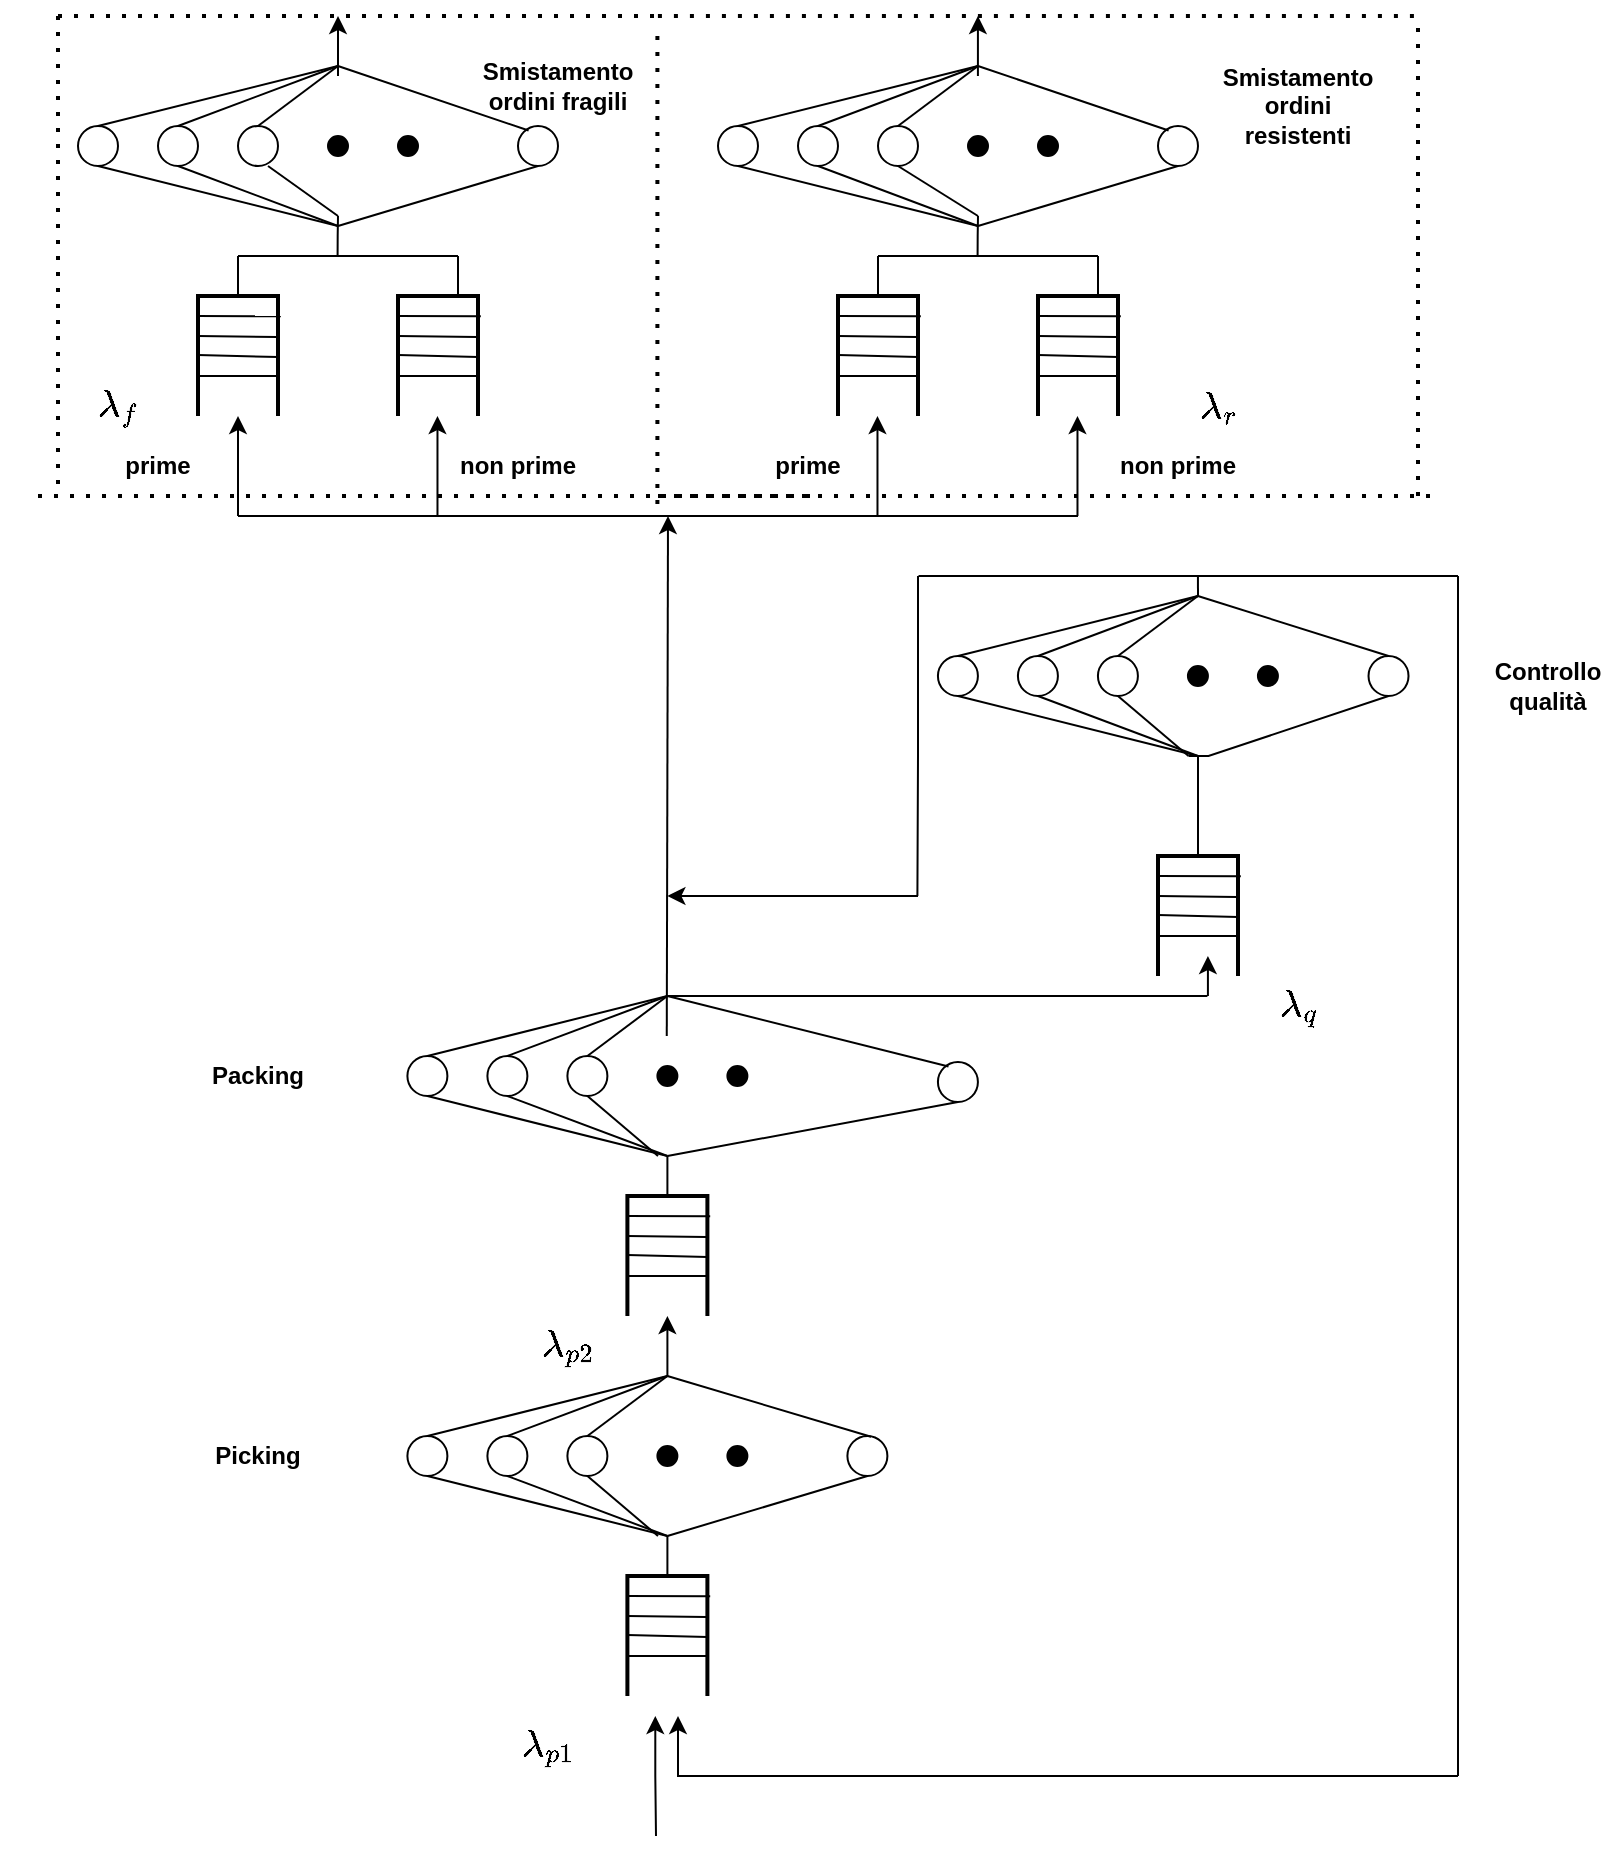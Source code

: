<mxfile version="22.1.7" type="device">
  <diagram name="Page-1" id="pixynpPR6200rgd4amtk">
    <mxGraphModel dx="1400" dy="755" grid="1" gridSize="10" guides="1" tooltips="1" connect="1" arrows="1" fold="1" page="1" pageScale="1" pageWidth="850" pageHeight="1100" math="1" shadow="0">
      <root>
        <mxCell id="0" />
        <mxCell id="1" parent="0" />
        <mxCell id="YC6k3Qt9G7ucdBLYfMGG-113" value="" style="endArrow=classic;html=1;rounded=0;" parent="1" edge="1">
          <mxGeometry width="50" height="50" relative="1" as="geometry">
            <mxPoint x="319" y="930" as="sourcePoint" />
            <mxPoint x="318.65" y="870" as="targetPoint" />
            <Array as="points">
              <mxPoint x="318.65" y="900" />
            </Array>
          </mxGeometry>
        </mxCell>
        <mxCell id="YC6k3Qt9G7ucdBLYfMGG-193" value="" style="strokeWidth=2;html=1;shape=mxgraph.flowchart.annotation_1;align=left;pointerEvents=1;rotation=90;movable=1;resizable=1;rotatable=1;deletable=1;editable=1;locked=0;connectable=1;" parent="1" vertex="1">
          <mxGeometry x="294.7" y="810" width="60" height="40" as="geometry" />
        </mxCell>
        <mxCell id="YC6k3Qt9G7ucdBLYfMGG-194" value="" style="endArrow=none;html=1;rounded=0;movable=1;resizable=1;rotatable=1;deletable=1;editable=1;locked=0;connectable=1;entryX=0.169;entryY=-0.035;entryDx=0;entryDy=0;entryPerimeter=0;" parent="1" target="YC6k3Qt9G7ucdBLYfMGG-193" edge="1">
          <mxGeometry width="50" height="50" relative="1" as="geometry">
            <mxPoint x="304.7" y="810" as="sourcePoint" />
            <mxPoint x="334.7" y="810.18" as="targetPoint" />
          </mxGeometry>
        </mxCell>
        <mxCell id="YC6k3Qt9G7ucdBLYfMGG-195" value="" style="endArrow=none;html=1;rounded=0;entryX=0.342;entryY=0.012;entryDx=0;entryDy=0;entryPerimeter=0;movable=1;resizable=1;rotatable=1;deletable=1;editable=1;locked=0;connectable=1;" parent="1" target="YC6k3Qt9G7ucdBLYfMGG-193" edge="1">
          <mxGeometry width="50" height="50" relative="1" as="geometry">
            <mxPoint x="304.7" y="820" as="sourcePoint" />
            <mxPoint x="354.7" y="770" as="targetPoint" />
          </mxGeometry>
        </mxCell>
        <mxCell id="YC6k3Qt9G7ucdBLYfMGG-196" value="" style="endArrow=none;html=1;rounded=0;entryX=0.342;entryY=0.012;entryDx=0;entryDy=0;entryPerimeter=0;movable=1;resizable=1;rotatable=1;deletable=1;editable=1;locked=0;connectable=1;" parent="1" edge="1">
          <mxGeometry width="50" height="50" relative="1" as="geometry">
            <mxPoint x="304.7" y="829.5" as="sourcePoint" />
            <mxPoint x="344.7" y="830.5" as="targetPoint" />
          </mxGeometry>
        </mxCell>
        <mxCell id="YC6k3Qt9G7ucdBLYfMGG-197" value="" style="endArrow=none;html=1;rounded=0;movable=1;resizable=1;rotatable=1;deletable=1;editable=1;locked=0;connectable=1;" parent="1" edge="1">
          <mxGeometry width="50" height="50" relative="1" as="geometry">
            <mxPoint x="304.7" y="840" as="sourcePoint" />
            <mxPoint x="344.7" y="840" as="targetPoint" />
          </mxGeometry>
        </mxCell>
        <mxCell id="YC6k3Qt9G7ucdBLYfMGG-198" value="" style="ellipse;whiteSpace=wrap;html=1;aspect=fixed;movable=1;resizable=1;rotatable=1;deletable=1;editable=1;locked=0;connectable=1;" parent="1" vertex="1">
          <mxGeometry x="194.7" y="730" width="20" height="20" as="geometry" />
        </mxCell>
        <mxCell id="YC6k3Qt9G7ucdBLYfMGG-199" value="" style="ellipse;whiteSpace=wrap;html=1;aspect=fixed;movable=1;resizable=1;rotatable=1;deletable=1;editable=1;locked=0;connectable=1;" parent="1" vertex="1">
          <mxGeometry x="234.7" y="730" width="20" height="20" as="geometry" />
        </mxCell>
        <mxCell id="YC6k3Qt9G7ucdBLYfMGG-200" value="" style="ellipse;whiteSpace=wrap;html=1;aspect=fixed;movable=1;resizable=1;rotatable=1;deletable=1;editable=1;locked=0;connectable=1;" parent="1" vertex="1">
          <mxGeometry x="274.7" y="730" width="20" height="20" as="geometry" />
        </mxCell>
        <mxCell id="YC6k3Qt9G7ucdBLYfMGG-201" value="" style="ellipse;whiteSpace=wrap;html=1;aspect=fixed;movable=1;resizable=1;rotatable=1;deletable=1;editable=1;locked=0;connectable=1;" parent="1" vertex="1">
          <mxGeometry x="414.7" y="730" width="20" height="20" as="geometry" />
        </mxCell>
        <mxCell id="YC6k3Qt9G7ucdBLYfMGG-202" value="" style="endArrow=none;html=1;rounded=0;movable=1;resizable=1;rotatable=1;deletable=1;editable=1;locked=0;connectable=1;" parent="1" edge="1">
          <mxGeometry width="50" height="50" relative="1" as="geometry">
            <mxPoint x="324.7" y="800" as="sourcePoint" />
            <mxPoint x="324.7" y="780" as="targetPoint" />
          </mxGeometry>
        </mxCell>
        <mxCell id="YC6k3Qt9G7ucdBLYfMGG-203" value="" style="endArrow=none;html=1;rounded=0;entryX=0.5;entryY=1;entryDx=0;entryDy=0;movable=1;resizable=1;rotatable=1;deletable=1;editable=1;locked=0;connectable=1;" parent="1" target="YC6k3Qt9G7ucdBLYfMGG-198" edge="1">
          <mxGeometry width="50" height="50" relative="1" as="geometry">
            <mxPoint x="324.7" y="780" as="sourcePoint" />
            <mxPoint x="374.7" y="730" as="targetPoint" />
          </mxGeometry>
        </mxCell>
        <mxCell id="YC6k3Qt9G7ucdBLYfMGG-204" value="" style="endArrow=none;html=1;rounded=0;entryX=0.5;entryY=1;entryDx=0;entryDy=0;movable=1;resizable=1;rotatable=1;deletable=1;editable=1;locked=0;connectable=1;" parent="1" target="YC6k3Qt9G7ucdBLYfMGG-199" edge="1">
          <mxGeometry width="50" height="50" relative="1" as="geometry">
            <mxPoint x="324.7" y="780" as="sourcePoint" />
            <mxPoint x="374.7" y="730" as="targetPoint" />
          </mxGeometry>
        </mxCell>
        <mxCell id="YC6k3Qt9G7ucdBLYfMGG-205" value="" style="endArrow=none;html=1;rounded=0;entryX=0.5;entryY=1;entryDx=0;entryDy=0;movable=1;resizable=1;rotatable=1;deletable=1;editable=1;locked=0;connectable=1;" parent="1" target="YC6k3Qt9G7ucdBLYfMGG-201" edge="1">
          <mxGeometry width="50" height="50" relative="1" as="geometry">
            <mxPoint x="324.7" y="780" as="sourcePoint" />
            <mxPoint x="374.7" y="730" as="targetPoint" />
          </mxGeometry>
        </mxCell>
        <mxCell id="YC6k3Qt9G7ucdBLYfMGG-206" value="" style="ellipse;whiteSpace=wrap;html=1;aspect=fixed;strokeColor=#000000;fillColor=#000000;movable=1;resizable=1;rotatable=1;deletable=1;editable=1;locked=0;connectable=1;" parent="1" vertex="1">
          <mxGeometry x="319.7" y="735" width="10" height="10" as="geometry" />
        </mxCell>
        <mxCell id="YC6k3Qt9G7ucdBLYfMGG-207" value="" style="ellipse;whiteSpace=wrap;html=1;aspect=fixed;strokeColor=#000000;fillColor=#000000;movable=1;resizable=1;rotatable=1;deletable=1;editable=1;locked=0;connectable=1;" parent="1" vertex="1">
          <mxGeometry x="354.7" y="735" width="10" height="10" as="geometry" />
        </mxCell>
        <mxCell id="YC6k3Qt9G7ucdBLYfMGG-208" value="" style="endArrow=none;html=1;rounded=0;exitX=0.5;exitY=0;exitDx=0;exitDy=0;exitPerimeter=0;movable=1;resizable=1;rotatable=1;deletable=1;editable=1;locked=0;connectable=1;" parent="1" edge="1">
          <mxGeometry width="50" height="50" relative="1" as="geometry">
            <mxPoint x="204.7" y="730" as="sourcePoint" />
            <mxPoint x="324.7" y="700" as="targetPoint" />
            <Array as="points" />
          </mxGeometry>
        </mxCell>
        <mxCell id="YC6k3Qt9G7ucdBLYfMGG-209" value="" style="endArrow=none;html=1;rounded=0;" parent="1" edge="1">
          <mxGeometry width="50" height="50" relative="1" as="geometry">
            <mxPoint x="244.7" y="730" as="sourcePoint" />
            <mxPoint x="324.7" y="700" as="targetPoint" />
          </mxGeometry>
        </mxCell>
        <mxCell id="YC6k3Qt9G7ucdBLYfMGG-210" value="" style="endArrow=none;html=1;rounded=0;" parent="1" edge="1">
          <mxGeometry width="50" height="50" relative="1" as="geometry">
            <mxPoint x="284.7" y="730" as="sourcePoint" />
            <mxPoint x="324.7" y="700" as="targetPoint" />
          </mxGeometry>
        </mxCell>
        <mxCell id="YC6k3Qt9G7ucdBLYfMGG-211" value="" style="endArrow=none;html=1;rounded=0;exitX=0.593;exitY=0.019;exitDx=0;exitDy=0;exitPerimeter=0;" parent="1" source="YC6k3Qt9G7ucdBLYfMGG-201" edge="1">
          <mxGeometry width="50" height="50" relative="1" as="geometry">
            <mxPoint x="414.7" y="730" as="sourcePoint" />
            <mxPoint x="324.7" y="700" as="targetPoint" />
          </mxGeometry>
        </mxCell>
        <mxCell id="YC6k3Qt9G7ucdBLYfMGG-212" value="" style="strokeWidth=2;html=1;shape=mxgraph.flowchart.annotation_1;align=left;pointerEvents=1;rotation=90;movable=1;resizable=1;rotatable=1;deletable=1;editable=1;locked=0;connectable=1;" parent="1" vertex="1">
          <mxGeometry x="294.7" y="620" width="60" height="40" as="geometry" />
        </mxCell>
        <mxCell id="YC6k3Qt9G7ucdBLYfMGG-213" value="" style="endArrow=none;html=1;rounded=0;movable=1;resizable=1;rotatable=1;deletable=1;editable=1;locked=0;connectable=1;entryX=0.169;entryY=-0.035;entryDx=0;entryDy=0;entryPerimeter=0;" parent="1" target="YC6k3Qt9G7ucdBLYfMGG-212" edge="1">
          <mxGeometry width="50" height="50" relative="1" as="geometry">
            <mxPoint x="304.7" y="620" as="sourcePoint" />
            <mxPoint x="334.7" y="620.18" as="targetPoint" />
          </mxGeometry>
        </mxCell>
        <mxCell id="YC6k3Qt9G7ucdBLYfMGG-214" value="" style="endArrow=none;html=1;rounded=0;entryX=0.342;entryY=0.012;entryDx=0;entryDy=0;entryPerimeter=0;movable=1;resizable=1;rotatable=1;deletable=1;editable=1;locked=0;connectable=1;" parent="1" target="YC6k3Qt9G7ucdBLYfMGG-212" edge="1">
          <mxGeometry width="50" height="50" relative="1" as="geometry">
            <mxPoint x="304.7" y="630" as="sourcePoint" />
            <mxPoint x="354.7" y="580" as="targetPoint" />
          </mxGeometry>
        </mxCell>
        <mxCell id="YC6k3Qt9G7ucdBLYfMGG-215" value="" style="endArrow=none;html=1;rounded=0;entryX=0.342;entryY=0.012;entryDx=0;entryDy=0;entryPerimeter=0;movable=1;resizable=1;rotatable=1;deletable=1;editable=1;locked=0;connectable=1;" parent="1" edge="1">
          <mxGeometry width="50" height="50" relative="1" as="geometry">
            <mxPoint x="304.7" y="639.5" as="sourcePoint" />
            <mxPoint x="344.7" y="640.5" as="targetPoint" />
          </mxGeometry>
        </mxCell>
        <mxCell id="YC6k3Qt9G7ucdBLYfMGG-216" value="" style="endArrow=none;html=1;rounded=0;movable=1;resizable=1;rotatable=1;deletable=1;editable=1;locked=0;connectable=1;" parent="1" edge="1">
          <mxGeometry width="50" height="50" relative="1" as="geometry">
            <mxPoint x="304.7" y="650" as="sourcePoint" />
            <mxPoint x="344.7" y="650" as="targetPoint" />
          </mxGeometry>
        </mxCell>
        <mxCell id="YC6k3Qt9G7ucdBLYfMGG-217" value="" style="ellipse;whiteSpace=wrap;html=1;aspect=fixed;movable=1;resizable=1;rotatable=1;deletable=1;editable=1;locked=0;connectable=1;" parent="1" vertex="1">
          <mxGeometry x="194.7" y="540" width="20" height="20" as="geometry" />
        </mxCell>
        <mxCell id="YC6k3Qt9G7ucdBLYfMGG-218" value="" style="ellipse;whiteSpace=wrap;html=1;aspect=fixed;movable=1;resizable=1;rotatable=1;deletable=1;editable=1;locked=0;connectable=1;" parent="1" vertex="1">
          <mxGeometry x="234.7" y="540" width="20" height="20" as="geometry" />
        </mxCell>
        <mxCell id="YC6k3Qt9G7ucdBLYfMGG-219" value="" style="ellipse;whiteSpace=wrap;html=1;aspect=fixed;movable=1;resizable=1;rotatable=1;deletable=1;editable=1;locked=0;connectable=1;" parent="1" vertex="1">
          <mxGeometry x="274.7" y="540" width="20" height="20" as="geometry" />
        </mxCell>
        <mxCell id="YC6k3Qt9G7ucdBLYfMGG-220" value="" style="ellipse;whiteSpace=wrap;html=1;aspect=fixed;movable=1;resizable=1;rotatable=1;deletable=1;editable=1;locked=0;connectable=1;" parent="1" vertex="1">
          <mxGeometry x="459.96" y="543" width="20" height="20" as="geometry" />
        </mxCell>
        <mxCell id="YC6k3Qt9G7ucdBLYfMGG-221" value="" style="endArrow=none;html=1;rounded=0;movable=1;resizable=1;rotatable=1;deletable=1;editable=1;locked=0;connectable=1;" parent="1" edge="1">
          <mxGeometry width="50" height="50" relative="1" as="geometry">
            <mxPoint x="324.7" y="610" as="sourcePoint" />
            <mxPoint x="324.7" y="590" as="targetPoint" />
          </mxGeometry>
        </mxCell>
        <mxCell id="YC6k3Qt9G7ucdBLYfMGG-222" value="" style="endArrow=none;html=1;rounded=0;entryX=0.5;entryY=1;entryDx=0;entryDy=0;movable=1;resizable=1;rotatable=1;deletable=1;editable=1;locked=0;connectable=1;" parent="1" target="YC6k3Qt9G7ucdBLYfMGG-217" edge="1">
          <mxGeometry width="50" height="50" relative="1" as="geometry">
            <mxPoint x="324.7" y="590" as="sourcePoint" />
            <mxPoint x="374.7" y="540" as="targetPoint" />
          </mxGeometry>
        </mxCell>
        <mxCell id="YC6k3Qt9G7ucdBLYfMGG-223" value="" style="endArrow=none;html=1;rounded=0;entryX=0.5;entryY=1;entryDx=0;entryDy=0;movable=1;resizable=1;rotatable=1;deletable=1;editable=1;locked=0;connectable=1;" parent="1" target="YC6k3Qt9G7ucdBLYfMGG-218" edge="1">
          <mxGeometry width="50" height="50" relative="1" as="geometry">
            <mxPoint x="324.7" y="590" as="sourcePoint" />
            <mxPoint x="374.7" y="540" as="targetPoint" />
          </mxGeometry>
        </mxCell>
        <mxCell id="YC6k3Qt9G7ucdBLYfMGG-224" value="" style="endArrow=none;html=1;rounded=0;entryX=0.5;entryY=1;entryDx=0;entryDy=0;movable=1;resizable=1;rotatable=1;deletable=1;editable=1;locked=0;connectable=1;" parent="1" target="YC6k3Qt9G7ucdBLYfMGG-220" edge="1">
          <mxGeometry width="50" height="50" relative="1" as="geometry">
            <mxPoint x="324.7" y="590" as="sourcePoint" />
            <mxPoint x="374.7" y="540" as="targetPoint" />
          </mxGeometry>
        </mxCell>
        <mxCell id="YC6k3Qt9G7ucdBLYfMGG-225" value="" style="ellipse;whiteSpace=wrap;html=1;aspect=fixed;strokeColor=#000000;fillColor=#000000;movable=1;resizable=1;rotatable=1;deletable=1;editable=1;locked=0;connectable=1;" parent="1" vertex="1">
          <mxGeometry x="319.7" y="545" width="10" height="10" as="geometry" />
        </mxCell>
        <mxCell id="YC6k3Qt9G7ucdBLYfMGG-226" value="" style="ellipse;whiteSpace=wrap;html=1;aspect=fixed;strokeColor=#000000;fillColor=#000000;movable=1;resizable=1;rotatable=1;deletable=1;editable=1;locked=0;connectable=1;" parent="1" vertex="1">
          <mxGeometry x="354.7" y="545" width="10" height="10" as="geometry" />
        </mxCell>
        <mxCell id="YC6k3Qt9G7ucdBLYfMGG-227" value="" style="endArrow=none;html=1;rounded=0;exitX=0.5;exitY=0;exitDx=0;exitDy=0;exitPerimeter=0;movable=1;resizable=1;rotatable=1;deletable=1;editable=1;locked=0;connectable=1;" parent="1" edge="1">
          <mxGeometry width="50" height="50" relative="1" as="geometry">
            <mxPoint x="204.7" y="540" as="sourcePoint" />
            <mxPoint x="324.7" y="510" as="targetPoint" />
            <Array as="points" />
          </mxGeometry>
        </mxCell>
        <mxCell id="YC6k3Qt9G7ucdBLYfMGG-228" value="" style="endArrow=none;html=1;rounded=0;" parent="1" edge="1">
          <mxGeometry width="50" height="50" relative="1" as="geometry">
            <mxPoint x="244.7" y="540" as="sourcePoint" />
            <mxPoint x="324.7" y="510" as="targetPoint" />
          </mxGeometry>
        </mxCell>
        <mxCell id="YC6k3Qt9G7ucdBLYfMGG-229" value="" style="endArrow=none;html=1;rounded=0;" parent="1" edge="1">
          <mxGeometry width="50" height="50" relative="1" as="geometry">
            <mxPoint x="284.7" y="540" as="sourcePoint" />
            <mxPoint x="324.7" y="510" as="targetPoint" />
          </mxGeometry>
        </mxCell>
        <mxCell id="YC6k3Qt9G7ucdBLYfMGG-230" value="" style="endArrow=none;html=1;rounded=0;exitX=0.265;exitY=0.113;exitDx=0;exitDy=0;exitPerimeter=0;" parent="1" source="YC6k3Qt9G7ucdBLYfMGG-220" edge="1">
          <mxGeometry width="50" height="50" relative="1" as="geometry">
            <mxPoint x="414.7" y="540" as="sourcePoint" />
            <mxPoint x="324.7" y="510" as="targetPoint" />
          </mxGeometry>
        </mxCell>
        <mxCell id="YC6k3Qt9G7ucdBLYfMGG-231" value="" style="endArrow=classic;html=1;rounded=0;entryX=1;entryY=0.5;entryDx=0;entryDy=0;entryPerimeter=0;" parent="1" target="YC6k3Qt9G7ucdBLYfMGG-212" edge="1">
          <mxGeometry width="50" height="50" relative="1" as="geometry">
            <mxPoint x="324.7" y="700" as="sourcePoint" />
            <mxPoint x="374.7" y="650" as="targetPoint" />
          </mxGeometry>
        </mxCell>
        <mxCell id="YC6k3Qt9G7ucdBLYfMGG-232" value="" style="endArrow=classic;html=1;rounded=0;" parent="1" edge="1">
          <mxGeometry width="50" height="50" relative="1" as="geometry">
            <mxPoint x="324.38" y="530" as="sourcePoint" />
            <mxPoint x="325" y="270" as="targetPoint" />
          </mxGeometry>
        </mxCell>
        <mxCell id="YC6k3Qt9G7ucdBLYfMGG-257" value="" style="ellipse;whiteSpace=wrap;html=1;aspect=fixed;movable=1;resizable=1;rotatable=1;deletable=1;editable=1;locked=0;connectable=1;" parent="1" vertex="1">
          <mxGeometry x="459.96" y="340" width="20" height="20" as="geometry" />
        </mxCell>
        <mxCell id="YC6k3Qt9G7ucdBLYfMGG-258" value="" style="ellipse;whiteSpace=wrap;html=1;aspect=fixed;movable=1;resizable=1;rotatable=1;deletable=1;editable=1;locked=0;connectable=1;" parent="1" vertex="1">
          <mxGeometry x="499.96" y="340" width="20" height="20" as="geometry" />
        </mxCell>
        <mxCell id="YC6k3Qt9G7ucdBLYfMGG-259" value="" style="ellipse;whiteSpace=wrap;html=1;aspect=fixed;movable=1;resizable=1;rotatable=1;deletable=1;editable=1;locked=0;connectable=1;" parent="1" vertex="1">
          <mxGeometry x="539.96" y="340" width="20" height="20" as="geometry" />
        </mxCell>
        <mxCell id="YC6k3Qt9G7ucdBLYfMGG-260" value="" style="ellipse;whiteSpace=wrap;html=1;aspect=fixed;movable=1;resizable=1;rotatable=1;deletable=1;editable=1;locked=0;connectable=1;" parent="1" vertex="1">
          <mxGeometry x="675.26" y="340" width="20" height="20" as="geometry" />
        </mxCell>
        <mxCell id="YC6k3Qt9G7ucdBLYfMGG-262" value="" style="endArrow=none;html=1;rounded=0;entryX=0.5;entryY=1;entryDx=0;entryDy=0;movable=1;resizable=1;rotatable=1;deletable=1;editable=1;locked=0;connectable=1;" parent="1" target="YC6k3Qt9G7ucdBLYfMGG-257" edge="1">
          <mxGeometry width="50" height="50" relative="1" as="geometry">
            <mxPoint x="589.96" y="390" as="sourcePoint" />
            <mxPoint x="639.96" y="340" as="targetPoint" />
          </mxGeometry>
        </mxCell>
        <mxCell id="YC6k3Qt9G7ucdBLYfMGG-263" value="" style="endArrow=none;html=1;rounded=0;entryX=0.5;entryY=1;entryDx=0;entryDy=0;movable=1;resizable=1;rotatable=1;deletable=1;editable=1;locked=0;connectable=1;" parent="1" target="YC6k3Qt9G7ucdBLYfMGG-258" edge="1">
          <mxGeometry width="50" height="50" relative="1" as="geometry">
            <mxPoint x="589.96" y="390" as="sourcePoint" />
            <mxPoint x="639.96" y="340" as="targetPoint" />
          </mxGeometry>
        </mxCell>
        <mxCell id="YC6k3Qt9G7ucdBLYfMGG-264" value="" style="endArrow=none;html=1;rounded=0;entryX=0.5;entryY=1;entryDx=0;entryDy=0;movable=1;resizable=1;rotatable=1;deletable=1;editable=1;locked=0;connectable=1;" parent="1" target="YC6k3Qt9G7ucdBLYfMGG-260" edge="1">
          <mxGeometry width="50" height="50" relative="1" as="geometry">
            <mxPoint x="585.26" y="390" as="sourcePoint" />
            <mxPoint x="645.26" y="320" as="targetPoint" />
            <Array as="points">
              <mxPoint x="595.26" y="390" />
            </Array>
          </mxGeometry>
        </mxCell>
        <mxCell id="YC6k3Qt9G7ucdBLYfMGG-265" value="" style="ellipse;whiteSpace=wrap;html=1;aspect=fixed;strokeColor=#000000;fillColor=#000000;movable=1;resizable=1;rotatable=1;deletable=1;editable=1;locked=0;connectable=1;" parent="1" vertex="1">
          <mxGeometry x="584.96" y="345" width="10" height="10" as="geometry" />
        </mxCell>
        <mxCell id="YC6k3Qt9G7ucdBLYfMGG-266" value="" style="ellipse;whiteSpace=wrap;html=1;aspect=fixed;strokeColor=#000000;fillColor=#000000;movable=1;resizable=1;rotatable=1;deletable=1;editable=1;locked=0;connectable=1;" parent="1" vertex="1">
          <mxGeometry x="619.96" y="345" width="10" height="10" as="geometry" />
        </mxCell>
        <mxCell id="YC6k3Qt9G7ucdBLYfMGG-267" value="" style="endArrow=none;html=1;rounded=0;exitX=0.5;exitY=0;exitDx=0;exitDy=0;exitPerimeter=0;movable=1;resizable=1;rotatable=1;deletable=1;editable=1;locked=0;connectable=1;" parent="1" edge="1">
          <mxGeometry width="50" height="50" relative="1" as="geometry">
            <mxPoint x="469.96" y="340" as="sourcePoint" />
            <mxPoint x="589.96" y="310" as="targetPoint" />
            <Array as="points" />
          </mxGeometry>
        </mxCell>
        <mxCell id="YC6k3Qt9G7ucdBLYfMGG-268" value="" style="endArrow=none;html=1;rounded=0;" parent="1" edge="1">
          <mxGeometry width="50" height="50" relative="1" as="geometry">
            <mxPoint x="509.96" y="340" as="sourcePoint" />
            <mxPoint x="589.96" y="310" as="targetPoint" />
          </mxGeometry>
        </mxCell>
        <mxCell id="YC6k3Qt9G7ucdBLYfMGG-269" value="" style="endArrow=none;html=1;rounded=0;" parent="1" edge="1">
          <mxGeometry width="50" height="50" relative="1" as="geometry">
            <mxPoint x="549.96" y="340" as="sourcePoint" />
            <mxPoint x="589.96" y="310" as="targetPoint" />
          </mxGeometry>
        </mxCell>
        <mxCell id="YC6k3Qt9G7ucdBLYfMGG-270" value="" style="endArrow=none;html=1;rounded=0;exitX=0.5;exitY=0;exitDx=0;exitDy=0;" parent="1" source="YC6k3Qt9G7ucdBLYfMGG-260" edge="1">
          <mxGeometry width="50" height="50" relative="1" as="geometry">
            <mxPoint x="685.26" y="342.26" as="sourcePoint" />
            <mxPoint x="589.96" y="310" as="targetPoint" />
          </mxGeometry>
        </mxCell>
        <mxCell id="YC6k3Qt9G7ucdBLYfMGG-273" value="" style="endArrow=none;html=1;rounded=0;" parent="1" edge="1">
          <mxGeometry width="50" height="50" relative="1" as="geometry">
            <mxPoint x="324.7" y="510" as="sourcePoint" />
            <mxPoint x="594.7" y="510" as="targetPoint" />
          </mxGeometry>
        </mxCell>
        <mxCell id="YC6k3Qt9G7ucdBLYfMGG-307" value="" style="endArrow=none;html=1;rounded=0;" parent="1" edge="1">
          <mxGeometry width="50" height="50" relative="1" as="geometry">
            <mxPoint x="590" y="310" as="sourcePoint" />
            <mxPoint x="589.96" y="300" as="targetPoint" />
          </mxGeometry>
        </mxCell>
        <mxCell id="YC6k3Qt9G7ucdBLYfMGG-308" value="" style="endArrow=none;html=1;rounded=0;" parent="1" edge="1">
          <mxGeometry width="50" height="50" relative="1" as="geometry">
            <mxPoint x="450.26" y="300" as="sourcePoint" />
            <mxPoint x="594.96" y="300" as="targetPoint" />
          </mxGeometry>
        </mxCell>
        <mxCell id="YC6k3Qt9G7ucdBLYfMGG-309" value="" style="endArrow=none;html=1;rounded=0;" parent="1" edge="1">
          <mxGeometry width="50" height="50" relative="1" as="geometry">
            <mxPoint x="449.7" y="460" as="sourcePoint" />
            <mxPoint x="450" y="300" as="targetPoint" />
            <Array as="points">
              <mxPoint x="450" y="390" />
            </Array>
          </mxGeometry>
        </mxCell>
        <mxCell id="YC6k3Qt9G7ucdBLYfMGG-310" value="" style="endArrow=classic;html=1;rounded=0;" parent="1" edge="1">
          <mxGeometry width="50" height="50" relative="1" as="geometry">
            <mxPoint x="450" y="460" as="sourcePoint" />
            <mxPoint x="324.7" y="460" as="targetPoint" />
          </mxGeometry>
        </mxCell>
        <mxCell id="YC6k3Qt9G7ucdBLYfMGG-322" value="&lt;b&gt;Picking&lt;/b&gt;" style="text;html=1;strokeColor=none;fillColor=none;align=center;verticalAlign=middle;whiteSpace=wrap;rounded=0;" parent="1" vertex="1">
          <mxGeometry x="90" y="725" width="60" height="30" as="geometry" />
        </mxCell>
        <mxCell id="YC6k3Qt9G7ucdBLYfMGG-323" value="&lt;b&gt;Packing&lt;/b&gt;" style="text;html=1;strokeColor=none;fillColor=none;align=center;verticalAlign=middle;whiteSpace=wrap;rounded=0;" parent="1" vertex="1">
          <mxGeometry x="90" y="535" width="60" height="30" as="geometry" />
        </mxCell>
        <mxCell id="YC6k3Qt9G7ucdBLYfMGG-324" value="&lt;b&gt;Smistamento ordini fragili&lt;/b&gt;" style="text;html=1;strokeColor=none;fillColor=none;align=center;verticalAlign=middle;whiteSpace=wrap;rounded=0;" parent="1" vertex="1">
          <mxGeometry x="250" y="50" width="40" height="10" as="geometry" />
        </mxCell>
        <mxCell id="YC6k3Qt9G7ucdBLYfMGG-325" value="&lt;b&gt;Controllo&lt;br&gt;qualità&lt;br&gt;&lt;/b&gt;" style="text;html=1;strokeColor=none;fillColor=none;align=center;verticalAlign=middle;whiteSpace=wrap;rounded=0;" parent="1" vertex="1">
          <mxGeometry x="735.26" y="340" width="60" height="30" as="geometry" />
        </mxCell>
        <mxCell id="YC6k3Qt9G7ucdBLYfMGG-332" value="" style="endArrow=none;html=1;rounded=0;" parent="1" edge="1">
          <mxGeometry width="50" height="50" relative="1" as="geometry">
            <mxPoint x="585.26" y="300" as="sourcePoint" />
            <mxPoint x="720" y="300" as="targetPoint" />
          </mxGeometry>
        </mxCell>
        <mxCell id="YC6k3Qt9G7ucdBLYfMGG-333" value="" style="endArrow=none;html=1;rounded=0;" parent="1" edge="1">
          <mxGeometry width="50" height="50" relative="1" as="geometry">
            <mxPoint x="720" y="300" as="sourcePoint" />
            <mxPoint x="720" y="900" as="targetPoint" />
          </mxGeometry>
        </mxCell>
        <mxCell id="iZD178p3HNZMwNOGALXq-2" value="" style="endArrow=none;html=1;rounded=0;entryX=0.5;entryY=1;entryDx=0;entryDy=0;" parent="1" target="YC6k3Qt9G7ucdBLYfMGG-259" edge="1">
          <mxGeometry width="50" height="50" relative="1" as="geometry">
            <mxPoint x="585.26" y="390" as="sourcePoint" />
            <mxPoint x="635.26" y="340" as="targetPoint" />
          </mxGeometry>
        </mxCell>
        <mxCell id="iZD178p3HNZMwNOGALXq-3" value="" style="endArrow=none;html=1;rounded=0;entryX=0.5;entryY=1;entryDx=0;entryDy=0;" parent="1" target="YC6k3Qt9G7ucdBLYfMGG-219" edge="1">
          <mxGeometry width="50" height="50" relative="1" as="geometry">
            <mxPoint x="320" y="590" as="sourcePoint" />
            <mxPoint x="370" y="540" as="targetPoint" />
          </mxGeometry>
        </mxCell>
        <mxCell id="iZD178p3HNZMwNOGALXq-5" value="" style="endArrow=none;html=1;rounded=0;entryX=0.5;entryY=1;entryDx=0;entryDy=0;" parent="1" target="YC6k3Qt9G7ucdBLYfMGG-200" edge="1">
          <mxGeometry width="50" height="50" relative="1" as="geometry">
            <mxPoint x="320" y="780" as="sourcePoint" />
            <mxPoint x="370" y="730" as="targetPoint" />
          </mxGeometry>
        </mxCell>
        <mxCell id="iZD178p3HNZMwNOGALXq-7" value="$$\lambda_{p1}$$" style="text;html=1;strokeColor=none;fillColor=none;align=center;verticalAlign=middle;whiteSpace=wrap;rounded=0;fontSize=16;" parent="1" vertex="1">
          <mxGeometry x="234.7" y="870" width="60" height="30" as="geometry" />
        </mxCell>
        <mxCell id="iZD178p3HNZMwNOGALXq-8" value="$$\lambda_{p2}$$" style="text;html=1;strokeColor=none;fillColor=none;align=center;verticalAlign=middle;whiteSpace=wrap;rounded=0;fontSize=16;" parent="1" vertex="1">
          <mxGeometry x="244.7" y="670" width="60" height="30" as="geometry" />
        </mxCell>
        <mxCell id="iZD178p3HNZMwNOGALXq-9" value="$$\lambda_{q}$$" style="text;html=1;strokeColor=none;fillColor=none;align=center;verticalAlign=middle;whiteSpace=wrap;rounded=0;fontSize=16;" parent="1" vertex="1">
          <mxGeometry x="610" y="500" width="60" height="30" as="geometry" />
        </mxCell>
        <mxCell id="iZD178p3HNZMwNOGALXq-10" value="$$\lambda_{r}$$" style="text;html=1;strokeColor=none;fillColor=none;align=center;verticalAlign=middle;whiteSpace=wrap;rounded=0;fontSize=16;" parent="1" vertex="1">
          <mxGeometry x="569.96" y="200" width="60" height="30" as="geometry" />
        </mxCell>
        <mxCell id="iZD178p3HNZMwNOGALXq-11" value="" style="endArrow=classic;html=1;rounded=0;" parent="1" edge="1">
          <mxGeometry width="50" height="50" relative="1" as="geometry">
            <mxPoint x="720" y="900" as="sourcePoint" />
            <mxPoint x="330" y="870" as="targetPoint" />
            <Array as="points">
              <mxPoint x="430" y="900" />
              <mxPoint x="330" y="900" />
            </Array>
          </mxGeometry>
        </mxCell>
        <mxCell id="7nIOimcutLNERPnUYAZg-53" value="&lt;b style=&quot;font-size: 12px;&quot;&gt;prime&lt;/b&gt;" style="text;html=1;strokeColor=none;fillColor=none;align=center;verticalAlign=middle;whiteSpace=wrap;rounded=0;fontSize=12;strokeWidth=1;" parent="1" vertex="1">
          <mxGeometry x="40" y="230" width="60" height="30" as="geometry" />
        </mxCell>
        <mxCell id="ZbLIZV5aXGfysJ2UrEqH-44" value="" style="strokeWidth=2;html=1;shape=mxgraph.flowchart.annotation_1;align=left;pointerEvents=1;rotation=90;movable=1;resizable=1;rotatable=1;deletable=1;editable=1;locked=0;connectable=1;" parent="1" vertex="1">
          <mxGeometry x="80.0" y="170" width="60" height="40" as="geometry" />
        </mxCell>
        <mxCell id="ZbLIZV5aXGfysJ2UrEqH-45" value="" style="endArrow=none;html=1;rounded=0;movable=1;resizable=1;rotatable=1;deletable=1;editable=1;locked=0;connectable=1;entryX=0.169;entryY=-0.035;entryDx=0;entryDy=0;entryPerimeter=0;" parent="1" target="ZbLIZV5aXGfysJ2UrEqH-44" edge="1">
          <mxGeometry width="50" height="50" relative="1" as="geometry">
            <mxPoint x="90.0" y="170" as="sourcePoint" />
            <mxPoint x="120.0" y="170.18" as="targetPoint" />
          </mxGeometry>
        </mxCell>
        <mxCell id="ZbLIZV5aXGfysJ2UrEqH-46" value="" style="endArrow=none;html=1;rounded=0;entryX=0.342;entryY=0.012;entryDx=0;entryDy=0;entryPerimeter=0;" parent="1" target="ZbLIZV5aXGfysJ2UrEqH-44" edge="1">
          <mxGeometry width="50" height="50" relative="1" as="geometry">
            <mxPoint x="90" y="180" as="sourcePoint" />
            <mxPoint x="140" y="130" as="targetPoint" />
          </mxGeometry>
        </mxCell>
        <mxCell id="ZbLIZV5aXGfysJ2UrEqH-47" value="" style="endArrow=none;html=1;rounded=0;entryX=0.342;entryY=0.012;entryDx=0;entryDy=0;entryPerimeter=0;" parent="1" edge="1">
          <mxGeometry width="50" height="50" relative="1" as="geometry">
            <mxPoint x="90" y="189.5" as="sourcePoint" />
            <mxPoint x="130" y="190.5" as="targetPoint" />
          </mxGeometry>
        </mxCell>
        <mxCell id="ZbLIZV5aXGfysJ2UrEqH-48" value="" style="endArrow=none;html=1;rounded=0;" parent="1" edge="1">
          <mxGeometry width="50" height="50" relative="1" as="geometry">
            <mxPoint x="90" y="200" as="sourcePoint" />
            <mxPoint x="130" y="200" as="targetPoint" />
          </mxGeometry>
        </mxCell>
        <mxCell id="ZbLIZV5aXGfysJ2UrEqH-50" value="" style="strokeWidth=2;html=1;shape=mxgraph.flowchart.annotation_1;align=left;pointerEvents=1;rotation=90;movable=1;resizable=1;rotatable=1;deletable=1;editable=1;locked=0;connectable=1;" parent="1" vertex="1">
          <mxGeometry x="180.0" y="170" width="60" height="40" as="geometry" />
        </mxCell>
        <mxCell id="ZbLIZV5aXGfysJ2UrEqH-51" value="" style="endArrow=none;html=1;rounded=0;movable=1;resizable=1;rotatable=1;deletable=1;editable=1;locked=0;connectable=1;entryX=0.169;entryY=-0.035;entryDx=0;entryDy=0;entryPerimeter=0;" parent="1" target="ZbLIZV5aXGfysJ2UrEqH-50" edge="1">
          <mxGeometry width="50" height="50" relative="1" as="geometry">
            <mxPoint x="190.0" y="170" as="sourcePoint" />
            <mxPoint x="220.0" y="170.18" as="targetPoint" />
          </mxGeometry>
        </mxCell>
        <mxCell id="ZbLIZV5aXGfysJ2UrEqH-52" value="" style="endArrow=none;html=1;rounded=0;entryX=0.342;entryY=0.012;entryDx=0;entryDy=0;entryPerimeter=0;" parent="1" target="ZbLIZV5aXGfysJ2UrEqH-50" edge="1">
          <mxGeometry width="50" height="50" relative="1" as="geometry">
            <mxPoint x="190" y="180" as="sourcePoint" />
            <mxPoint x="240" y="130" as="targetPoint" />
          </mxGeometry>
        </mxCell>
        <mxCell id="ZbLIZV5aXGfysJ2UrEqH-53" value="" style="endArrow=none;html=1;rounded=0;entryX=0.342;entryY=0.012;entryDx=0;entryDy=0;entryPerimeter=0;" parent="1" edge="1">
          <mxGeometry width="50" height="50" relative="1" as="geometry">
            <mxPoint x="190" y="189.5" as="sourcePoint" />
            <mxPoint x="230" y="190.5" as="targetPoint" />
          </mxGeometry>
        </mxCell>
        <mxCell id="ZbLIZV5aXGfysJ2UrEqH-54" value="" style="endArrow=none;html=1;rounded=0;" parent="1" edge="1">
          <mxGeometry width="50" height="50" relative="1" as="geometry">
            <mxPoint x="190" y="200" as="sourcePoint" />
            <mxPoint x="230" y="200" as="targetPoint" />
          </mxGeometry>
        </mxCell>
        <mxCell id="ZbLIZV5aXGfysJ2UrEqH-100" value="" style="strokeWidth=2;html=1;shape=mxgraph.flowchart.annotation_1;align=left;pointerEvents=1;rotation=90;movable=1;resizable=1;rotatable=1;deletable=1;editable=1;locked=0;connectable=1;" parent="1" vertex="1">
          <mxGeometry x="400.0" y="170" width="60" height="40" as="geometry" />
        </mxCell>
        <mxCell id="ZbLIZV5aXGfysJ2UrEqH-101" value="" style="endArrow=none;html=1;rounded=0;movable=1;resizable=1;rotatable=1;deletable=1;editable=1;locked=0;connectable=1;entryX=0.169;entryY=-0.035;entryDx=0;entryDy=0;entryPerimeter=0;" parent="1" target="ZbLIZV5aXGfysJ2UrEqH-100" edge="1">
          <mxGeometry width="50" height="50" relative="1" as="geometry">
            <mxPoint x="410.0" y="170" as="sourcePoint" />
            <mxPoint x="440.0" y="170.18" as="targetPoint" />
          </mxGeometry>
        </mxCell>
        <mxCell id="ZbLIZV5aXGfysJ2UrEqH-102" value="" style="endArrow=none;html=1;rounded=0;entryX=0.342;entryY=0.012;entryDx=0;entryDy=0;entryPerimeter=0;" parent="1" target="ZbLIZV5aXGfysJ2UrEqH-100" edge="1">
          <mxGeometry width="50" height="50" relative="1" as="geometry">
            <mxPoint x="410" y="180" as="sourcePoint" />
            <mxPoint x="460" y="130" as="targetPoint" />
          </mxGeometry>
        </mxCell>
        <mxCell id="ZbLIZV5aXGfysJ2UrEqH-103" value="" style="endArrow=none;html=1;rounded=0;entryX=0.342;entryY=0.012;entryDx=0;entryDy=0;entryPerimeter=0;" parent="1" edge="1">
          <mxGeometry width="50" height="50" relative="1" as="geometry">
            <mxPoint x="410" y="189.5" as="sourcePoint" />
            <mxPoint x="450" y="190.5" as="targetPoint" />
          </mxGeometry>
        </mxCell>
        <mxCell id="ZbLIZV5aXGfysJ2UrEqH-104" value="" style="endArrow=none;html=1;rounded=0;" parent="1" edge="1">
          <mxGeometry width="50" height="50" relative="1" as="geometry">
            <mxPoint x="410" y="200" as="sourcePoint" />
            <mxPoint x="450" y="200" as="targetPoint" />
          </mxGeometry>
        </mxCell>
        <mxCell id="ZbLIZV5aXGfysJ2UrEqH-105" value="" style="strokeWidth=2;html=1;shape=mxgraph.flowchart.annotation_1;align=left;pointerEvents=1;rotation=90;movable=1;resizable=1;rotatable=1;deletable=1;editable=1;locked=0;connectable=1;" parent="1" vertex="1">
          <mxGeometry x="500.0" y="170" width="60" height="40" as="geometry" />
        </mxCell>
        <mxCell id="ZbLIZV5aXGfysJ2UrEqH-106" value="" style="endArrow=none;html=1;rounded=0;movable=1;resizable=1;rotatable=1;deletable=1;editable=1;locked=0;connectable=1;entryX=0.169;entryY=-0.035;entryDx=0;entryDy=0;entryPerimeter=0;" parent="1" target="ZbLIZV5aXGfysJ2UrEqH-105" edge="1">
          <mxGeometry width="50" height="50" relative="1" as="geometry">
            <mxPoint x="510.0" y="170" as="sourcePoint" />
            <mxPoint x="540" y="170.18" as="targetPoint" />
          </mxGeometry>
        </mxCell>
        <mxCell id="ZbLIZV5aXGfysJ2UrEqH-107" value="" style="endArrow=none;html=1;rounded=0;entryX=0.342;entryY=0.012;entryDx=0;entryDy=0;entryPerimeter=0;" parent="1" target="ZbLIZV5aXGfysJ2UrEqH-105" edge="1">
          <mxGeometry width="50" height="50" relative="1" as="geometry">
            <mxPoint x="510" y="180" as="sourcePoint" />
            <mxPoint x="560" y="130" as="targetPoint" />
          </mxGeometry>
        </mxCell>
        <mxCell id="ZbLIZV5aXGfysJ2UrEqH-108" value="" style="endArrow=none;html=1;rounded=0;entryX=0.342;entryY=0.012;entryDx=0;entryDy=0;entryPerimeter=0;" parent="1" edge="1">
          <mxGeometry width="50" height="50" relative="1" as="geometry">
            <mxPoint x="510" y="189.5" as="sourcePoint" />
            <mxPoint x="550" y="190.5" as="targetPoint" />
          </mxGeometry>
        </mxCell>
        <mxCell id="ZbLIZV5aXGfysJ2UrEqH-109" value="" style="endArrow=none;html=1;rounded=0;" parent="1" edge="1">
          <mxGeometry width="50" height="50" relative="1" as="geometry">
            <mxPoint x="510" y="200" as="sourcePoint" />
            <mxPoint x="550" y="200" as="targetPoint" />
          </mxGeometry>
        </mxCell>
        <mxCell id="ZbLIZV5aXGfysJ2UrEqH-110" value="" style="endArrow=none;html=1;rounded=0;" parent="1" edge="1">
          <mxGeometry width="50" height="50" relative="1" as="geometry">
            <mxPoint x="110" y="270" as="sourcePoint" />
            <mxPoint x="530" y="270" as="targetPoint" />
          </mxGeometry>
        </mxCell>
        <mxCell id="ZbLIZV5aXGfysJ2UrEqH-111" value="" style="endArrow=classic;html=1;rounded=0;" parent="1" target="ZbLIZV5aXGfysJ2UrEqH-44" edge="1">
          <mxGeometry width="50" height="50" relative="1" as="geometry">
            <mxPoint x="110" y="270" as="sourcePoint" />
            <mxPoint x="160" y="220" as="targetPoint" />
          </mxGeometry>
        </mxCell>
        <mxCell id="ZbLIZV5aXGfysJ2UrEqH-112" value="" style="endArrow=classic;html=1;rounded=0;" parent="1" edge="1">
          <mxGeometry width="50" height="50" relative="1" as="geometry">
            <mxPoint x="209.74" y="270" as="sourcePoint" />
            <mxPoint x="209.74" y="220" as="targetPoint" />
          </mxGeometry>
        </mxCell>
        <mxCell id="ZbLIZV5aXGfysJ2UrEqH-114" value="" style="endArrow=classic;html=1;rounded=0;" parent="1" edge="1">
          <mxGeometry width="50" height="50" relative="1" as="geometry">
            <mxPoint x="429.74" y="270" as="sourcePoint" />
            <mxPoint x="429.74" y="220" as="targetPoint" />
          </mxGeometry>
        </mxCell>
        <mxCell id="ZbLIZV5aXGfysJ2UrEqH-115" value="" style="endArrow=classic;html=1;rounded=0;" parent="1" edge="1">
          <mxGeometry width="50" height="50" relative="1" as="geometry">
            <mxPoint x="529.74" y="270" as="sourcePoint" />
            <mxPoint x="529.74" y="220" as="targetPoint" />
          </mxGeometry>
        </mxCell>
        <mxCell id="ZbLIZV5aXGfysJ2UrEqH-116" value="&lt;b&gt;Smistamento ordini resistenti&lt;/b&gt;" style="text;html=1;strokeColor=none;fillColor=none;align=center;verticalAlign=middle;whiteSpace=wrap;rounded=0;" parent="1" vertex="1">
          <mxGeometry x="610" y="50" width="60" height="30" as="geometry" />
        </mxCell>
        <mxCell id="ZbLIZV5aXGfysJ2UrEqH-117" value="&lt;b style=&quot;font-size: 12px;&quot;&gt;prime&lt;/b&gt;" style="text;html=1;strokeColor=none;fillColor=none;align=center;verticalAlign=middle;whiteSpace=wrap;rounded=0;fontSize=12;" parent="1" vertex="1">
          <mxGeometry x="365" y="230" width="60" height="30" as="geometry" />
        </mxCell>
        <mxCell id="ZbLIZV5aXGfysJ2UrEqH-118" value="&lt;b style=&quot;font-size: 12px;&quot;&gt;non prime&lt;/b&gt;" style="text;html=1;strokeColor=none;fillColor=none;align=center;verticalAlign=middle;whiteSpace=wrap;rounded=0;fontSize=12;" parent="1" vertex="1">
          <mxGeometry x="220" y="230" width="60" height="30" as="geometry" />
        </mxCell>
        <mxCell id="ZbLIZV5aXGfysJ2UrEqH-119" value="&lt;b style=&quot;font-size: 12px;&quot;&gt;non prime&lt;/b&gt;" style="text;html=1;strokeColor=none;fillColor=none;align=center;verticalAlign=middle;whiteSpace=wrap;rounded=0;fontSize=12;" parent="1" vertex="1">
          <mxGeometry x="550" y="230" width="60" height="30" as="geometry" />
        </mxCell>
        <mxCell id="ZbLIZV5aXGfysJ2UrEqH-120" value="" style="ellipse;whiteSpace=wrap;html=1;aspect=fixed;movable=1;resizable=1;rotatable=1;deletable=1;editable=1;locked=0;connectable=1;" parent="1" vertex="1">
          <mxGeometry x="30" y="75" width="20" height="20" as="geometry" />
        </mxCell>
        <mxCell id="ZbLIZV5aXGfysJ2UrEqH-121" value="" style="ellipse;whiteSpace=wrap;html=1;aspect=fixed;movable=1;resizable=1;rotatable=1;deletable=1;editable=1;locked=0;connectable=1;" parent="1" vertex="1">
          <mxGeometry x="70" y="75" width="20" height="20" as="geometry" />
        </mxCell>
        <mxCell id="ZbLIZV5aXGfysJ2UrEqH-122" value="" style="ellipse;whiteSpace=wrap;html=1;aspect=fixed;movable=1;resizable=1;rotatable=1;deletable=1;editable=1;locked=0;connectable=1;" parent="1" vertex="1">
          <mxGeometry x="110" y="75" width="20" height="20" as="geometry" />
        </mxCell>
        <mxCell id="ZbLIZV5aXGfysJ2UrEqH-123" value="" style="ellipse;whiteSpace=wrap;html=1;aspect=fixed;movable=1;resizable=1;rotatable=1;deletable=1;editable=1;locked=0;connectable=1;" parent="1" vertex="1">
          <mxGeometry x="250" y="75" width="20" height="20" as="geometry" />
        </mxCell>
        <mxCell id="ZbLIZV5aXGfysJ2UrEqH-124" value="" style="endArrow=none;html=1;rounded=0;entryX=0.5;entryY=1;entryDx=0;entryDy=0;movable=1;resizable=1;rotatable=1;deletable=1;editable=1;locked=0;connectable=1;" parent="1" target="ZbLIZV5aXGfysJ2UrEqH-120" edge="1">
          <mxGeometry width="50" height="50" relative="1" as="geometry">
            <mxPoint x="160" y="125" as="sourcePoint" />
            <mxPoint x="210" y="75" as="targetPoint" />
          </mxGeometry>
        </mxCell>
        <mxCell id="ZbLIZV5aXGfysJ2UrEqH-125" value="" style="endArrow=none;html=1;rounded=0;entryX=0.5;entryY=1;entryDx=0;entryDy=0;movable=1;resizable=1;rotatable=1;deletable=1;editable=1;locked=0;connectable=1;" parent="1" target="ZbLIZV5aXGfysJ2UrEqH-121" edge="1">
          <mxGeometry width="50" height="50" relative="1" as="geometry">
            <mxPoint x="160" y="125" as="sourcePoint" />
            <mxPoint x="210" y="75" as="targetPoint" />
          </mxGeometry>
        </mxCell>
        <mxCell id="ZbLIZV5aXGfysJ2UrEqH-126" value="" style="endArrow=none;html=1;rounded=0;entryX=0.5;entryY=1;entryDx=0;entryDy=0;movable=1;resizable=1;rotatable=1;deletable=1;editable=1;locked=0;connectable=1;" parent="1" target="ZbLIZV5aXGfysJ2UrEqH-123" edge="1">
          <mxGeometry width="50" height="50" relative="1" as="geometry">
            <mxPoint x="160" y="125" as="sourcePoint" />
            <mxPoint x="210" y="75" as="targetPoint" />
          </mxGeometry>
        </mxCell>
        <mxCell id="ZbLIZV5aXGfysJ2UrEqH-127" value="" style="ellipse;whiteSpace=wrap;html=1;aspect=fixed;strokeColor=#000000;fillColor=#000000;movable=1;resizable=1;rotatable=1;deletable=1;editable=1;locked=0;connectable=1;" parent="1" vertex="1">
          <mxGeometry x="155" y="80" width="10" height="10" as="geometry" />
        </mxCell>
        <mxCell id="ZbLIZV5aXGfysJ2UrEqH-128" value="" style="ellipse;whiteSpace=wrap;html=1;aspect=fixed;strokeColor=#000000;fillColor=#000000;movable=1;resizable=1;rotatable=1;deletable=1;editable=1;locked=0;connectable=1;" parent="1" vertex="1">
          <mxGeometry x="190" y="80" width="10" height="10" as="geometry" />
        </mxCell>
        <mxCell id="ZbLIZV5aXGfysJ2UrEqH-129" value="" style="endArrow=none;html=1;rounded=0;exitX=0.5;exitY=0;exitDx=0;exitDy=0;exitPerimeter=0;movable=1;resizable=1;rotatable=1;deletable=1;editable=1;locked=0;connectable=1;" parent="1" edge="1">
          <mxGeometry width="50" height="50" relative="1" as="geometry">
            <mxPoint x="40" y="75" as="sourcePoint" />
            <mxPoint x="160" y="45" as="targetPoint" />
            <Array as="points" />
          </mxGeometry>
        </mxCell>
        <mxCell id="ZbLIZV5aXGfysJ2UrEqH-130" value="" style="endArrow=none;html=1;rounded=0;" parent="1" edge="1">
          <mxGeometry width="50" height="50" relative="1" as="geometry">
            <mxPoint x="80" y="75" as="sourcePoint" />
            <mxPoint x="160" y="45" as="targetPoint" />
          </mxGeometry>
        </mxCell>
        <mxCell id="ZbLIZV5aXGfysJ2UrEqH-131" value="" style="endArrow=none;html=1;rounded=0;" parent="1" edge="1">
          <mxGeometry width="50" height="50" relative="1" as="geometry">
            <mxPoint x="120" y="75" as="sourcePoint" />
            <mxPoint x="160" y="45" as="targetPoint" />
          </mxGeometry>
        </mxCell>
        <mxCell id="ZbLIZV5aXGfysJ2UrEqH-132" value="" style="endArrow=none;html=1;rounded=0;exitX=0.265;exitY=0.113;exitDx=0;exitDy=0;exitPerimeter=0;" parent="1" source="ZbLIZV5aXGfysJ2UrEqH-123" edge="1">
          <mxGeometry width="50" height="50" relative="1" as="geometry">
            <mxPoint x="250" y="75" as="sourcePoint" />
            <mxPoint x="160" y="45" as="targetPoint" />
          </mxGeometry>
        </mxCell>
        <mxCell id="ZbLIZV5aXGfysJ2UrEqH-134" value="" style="ellipse;whiteSpace=wrap;html=1;aspect=fixed;movable=1;resizable=1;rotatable=1;deletable=1;editable=1;locked=0;connectable=1;" parent="1" vertex="1">
          <mxGeometry x="350" y="75" width="20" height="20" as="geometry" />
        </mxCell>
        <mxCell id="ZbLIZV5aXGfysJ2UrEqH-135" value="" style="ellipse;whiteSpace=wrap;html=1;aspect=fixed;movable=1;resizable=1;rotatable=1;deletable=1;editable=1;locked=0;connectable=1;" parent="1" vertex="1">
          <mxGeometry x="390" y="75" width="20" height="20" as="geometry" />
        </mxCell>
        <mxCell id="ZbLIZV5aXGfysJ2UrEqH-136" value="" style="ellipse;whiteSpace=wrap;html=1;aspect=fixed;movable=1;resizable=1;rotatable=1;deletable=1;editable=1;locked=0;connectable=1;" parent="1" vertex="1">
          <mxGeometry x="430" y="75" width="20" height="20" as="geometry" />
        </mxCell>
        <mxCell id="ZbLIZV5aXGfysJ2UrEqH-137" value="" style="ellipse;whiteSpace=wrap;html=1;aspect=fixed;movable=1;resizable=1;rotatable=1;deletable=1;editable=1;locked=0;connectable=1;" parent="1" vertex="1">
          <mxGeometry x="570" y="75" width="20" height="20" as="geometry" />
        </mxCell>
        <mxCell id="ZbLIZV5aXGfysJ2UrEqH-138" value="" style="endArrow=none;html=1;rounded=0;entryX=0.5;entryY=1;entryDx=0;entryDy=0;movable=1;resizable=1;rotatable=1;deletable=1;editable=1;locked=0;connectable=1;" parent="1" target="ZbLIZV5aXGfysJ2UrEqH-134" edge="1">
          <mxGeometry width="50" height="50" relative="1" as="geometry">
            <mxPoint x="480" y="125" as="sourcePoint" />
            <mxPoint x="530" y="75" as="targetPoint" />
          </mxGeometry>
        </mxCell>
        <mxCell id="ZbLIZV5aXGfysJ2UrEqH-139" value="" style="endArrow=none;html=1;rounded=0;entryX=0.5;entryY=1;entryDx=0;entryDy=0;movable=1;resizable=1;rotatable=1;deletable=1;editable=1;locked=0;connectable=1;" parent="1" target="ZbLIZV5aXGfysJ2UrEqH-135" edge="1">
          <mxGeometry width="50" height="50" relative="1" as="geometry">
            <mxPoint x="480" y="125" as="sourcePoint" />
            <mxPoint x="530" y="75" as="targetPoint" />
          </mxGeometry>
        </mxCell>
        <mxCell id="ZbLIZV5aXGfysJ2UrEqH-140" value="" style="endArrow=none;html=1;rounded=0;entryX=0.5;entryY=1;entryDx=0;entryDy=0;movable=1;resizable=1;rotatable=1;deletable=1;editable=1;locked=0;connectable=1;" parent="1" target="ZbLIZV5aXGfysJ2UrEqH-137" edge="1">
          <mxGeometry width="50" height="50" relative="1" as="geometry">
            <mxPoint x="480" y="125" as="sourcePoint" />
            <mxPoint x="530" y="75" as="targetPoint" />
          </mxGeometry>
        </mxCell>
        <mxCell id="ZbLIZV5aXGfysJ2UrEqH-141" value="" style="ellipse;whiteSpace=wrap;html=1;aspect=fixed;strokeColor=#000000;fillColor=#000000;movable=1;resizable=1;rotatable=1;deletable=1;editable=1;locked=0;connectable=1;" parent="1" vertex="1">
          <mxGeometry x="475" y="80" width="10" height="10" as="geometry" />
        </mxCell>
        <mxCell id="ZbLIZV5aXGfysJ2UrEqH-142" value="" style="ellipse;whiteSpace=wrap;html=1;aspect=fixed;strokeColor=#000000;fillColor=#000000;movable=1;resizable=1;rotatable=1;deletable=1;editable=1;locked=0;connectable=1;" parent="1" vertex="1">
          <mxGeometry x="510" y="80" width="10" height="10" as="geometry" />
        </mxCell>
        <mxCell id="ZbLIZV5aXGfysJ2UrEqH-143" value="" style="endArrow=none;html=1;rounded=0;exitX=0.5;exitY=0;exitDx=0;exitDy=0;exitPerimeter=0;movable=1;resizable=1;rotatable=1;deletable=1;editable=1;locked=0;connectable=1;" parent="1" edge="1">
          <mxGeometry width="50" height="50" relative="1" as="geometry">
            <mxPoint x="360" y="75" as="sourcePoint" />
            <mxPoint x="480" y="45" as="targetPoint" />
            <Array as="points" />
          </mxGeometry>
        </mxCell>
        <mxCell id="ZbLIZV5aXGfysJ2UrEqH-144" value="" style="endArrow=none;html=1;rounded=0;" parent="1" edge="1">
          <mxGeometry width="50" height="50" relative="1" as="geometry">
            <mxPoint x="400" y="75" as="sourcePoint" />
            <mxPoint x="480" y="45" as="targetPoint" />
          </mxGeometry>
        </mxCell>
        <mxCell id="ZbLIZV5aXGfysJ2UrEqH-145" value="" style="endArrow=none;html=1;rounded=0;" parent="1" edge="1">
          <mxGeometry width="50" height="50" relative="1" as="geometry">
            <mxPoint x="440" y="75" as="sourcePoint" />
            <mxPoint x="480" y="45" as="targetPoint" />
          </mxGeometry>
        </mxCell>
        <mxCell id="ZbLIZV5aXGfysJ2UrEqH-146" value="" style="endArrow=none;html=1;rounded=0;exitX=0.265;exitY=0.113;exitDx=0;exitDy=0;exitPerimeter=0;" parent="1" source="ZbLIZV5aXGfysJ2UrEqH-137" edge="1">
          <mxGeometry width="50" height="50" relative="1" as="geometry">
            <mxPoint x="570" y="75" as="sourcePoint" />
            <mxPoint x="480" y="45" as="targetPoint" />
          </mxGeometry>
        </mxCell>
        <mxCell id="ZbLIZV5aXGfysJ2UrEqH-147" value="" style="endArrow=none;html=1;rounded=0;movable=1;resizable=1;rotatable=1;deletable=1;editable=1;locked=0;connectable=1;" parent="1" edge="1">
          <mxGeometry width="50" height="50" relative="1" as="geometry">
            <mxPoint x="159.8" y="140.0" as="sourcePoint" />
            <mxPoint x="160" y="120" as="targetPoint" />
            <Array as="points">
              <mxPoint x="159.84" y="130" />
            </Array>
          </mxGeometry>
        </mxCell>
        <mxCell id="ZbLIZV5aXGfysJ2UrEqH-148" value="" style="endArrow=none;html=1;rounded=0;" parent="1" edge="1">
          <mxGeometry width="50" height="50" relative="1" as="geometry">
            <mxPoint x="110" y="140.0" as="sourcePoint" />
            <mxPoint x="220" y="140" as="targetPoint" />
            <Array as="points">
              <mxPoint x="120" y="140.0" />
            </Array>
          </mxGeometry>
        </mxCell>
        <mxCell id="ZbLIZV5aXGfysJ2UrEqH-149" value="" style="endArrow=none;html=1;rounded=0;" parent="1" edge="1">
          <mxGeometry width="50" height="50" relative="1" as="geometry">
            <mxPoint x="110" y="160.0" as="sourcePoint" />
            <mxPoint x="110" y="140.0" as="targetPoint" />
          </mxGeometry>
        </mxCell>
        <mxCell id="ZbLIZV5aXGfysJ2UrEqH-150" value="" style="endArrow=none;html=1;rounded=0;" parent="1" edge="1">
          <mxGeometry width="50" height="50" relative="1" as="geometry">
            <mxPoint x="220" y="160.0" as="sourcePoint" />
            <mxPoint x="220" y="140.0" as="targetPoint" />
          </mxGeometry>
        </mxCell>
        <mxCell id="ZbLIZV5aXGfysJ2UrEqH-151" value="" style="endArrow=none;html=1;rounded=0;movable=1;resizable=1;rotatable=1;deletable=1;editable=1;locked=0;connectable=1;" parent="1" edge="1">
          <mxGeometry width="50" height="50" relative="1" as="geometry">
            <mxPoint x="479.8" y="140" as="sourcePoint" />
            <mxPoint x="480" y="120" as="targetPoint" />
            <Array as="points">
              <mxPoint x="479.84" y="130.0" />
            </Array>
          </mxGeometry>
        </mxCell>
        <mxCell id="ZbLIZV5aXGfysJ2UrEqH-152" value="" style="endArrow=none;html=1;rounded=0;" parent="1" edge="1">
          <mxGeometry width="50" height="50" relative="1" as="geometry">
            <mxPoint x="430" y="140" as="sourcePoint" />
            <mxPoint x="540" y="140.0" as="targetPoint" />
            <Array as="points">
              <mxPoint x="440" y="140" />
            </Array>
          </mxGeometry>
        </mxCell>
        <mxCell id="ZbLIZV5aXGfysJ2UrEqH-153" value="" style="endArrow=none;html=1;rounded=0;" parent="1" edge="1">
          <mxGeometry width="50" height="50" relative="1" as="geometry">
            <mxPoint x="430" y="160" as="sourcePoint" />
            <mxPoint x="430" y="140" as="targetPoint" />
          </mxGeometry>
        </mxCell>
        <mxCell id="ZbLIZV5aXGfysJ2UrEqH-154" value="" style="endArrow=none;html=1;rounded=0;" parent="1" edge="1">
          <mxGeometry width="50" height="50" relative="1" as="geometry">
            <mxPoint x="540" y="160" as="sourcePoint" />
            <mxPoint x="540" y="140" as="targetPoint" />
          </mxGeometry>
        </mxCell>
        <mxCell id="ZbLIZV5aXGfysJ2UrEqH-155" value="" style="endArrow=none;dashed=1;html=1;dashPattern=1 3;strokeWidth=2;rounded=0;" parent="1" edge="1">
          <mxGeometry width="50" height="50" relative="1" as="geometry">
            <mxPoint x="20" y="20" as="sourcePoint" />
            <mxPoint x="320" y="20" as="targetPoint" />
          </mxGeometry>
        </mxCell>
        <mxCell id="ZbLIZV5aXGfysJ2UrEqH-156" value="" style="endArrow=none;dashed=1;html=1;dashPattern=1 3;strokeWidth=2;rounded=0;" parent="1" edge="1">
          <mxGeometry width="50" height="50" relative="1" as="geometry">
            <mxPoint x="319.96" y="20" as="sourcePoint" />
            <mxPoint x="700" y="20" as="targetPoint" />
          </mxGeometry>
        </mxCell>
        <mxCell id="ZbLIZV5aXGfysJ2UrEqH-157" value="" style="endArrow=none;dashed=1;html=1;dashPattern=1 3;strokeWidth=2;rounded=0;" parent="1" edge="1">
          <mxGeometry width="50" height="50" relative="1" as="geometry">
            <mxPoint x="319.7" y="30" as="sourcePoint" />
            <mxPoint x="319.7" y="270" as="targetPoint" />
          </mxGeometry>
        </mxCell>
        <mxCell id="ZbLIZV5aXGfysJ2UrEqH-158" value="" style="endArrow=none;dashed=1;html=1;dashPattern=1 3;strokeWidth=2;rounded=0;" parent="1" edge="1">
          <mxGeometry width="50" height="50" relative="1" as="geometry">
            <mxPoint x="320" y="260" as="sourcePoint" />
            <mxPoint x="710" y="260" as="targetPoint" />
          </mxGeometry>
        </mxCell>
        <mxCell id="ZbLIZV5aXGfysJ2UrEqH-159" value="" style="endArrow=none;dashed=1;html=1;dashPattern=1 3;strokeWidth=2;rounded=0;" parent="1" edge="1">
          <mxGeometry width="50" height="50" relative="1" as="geometry">
            <mxPoint x="700" y="260" as="sourcePoint" />
            <mxPoint x="700" y="20" as="targetPoint" />
          </mxGeometry>
        </mxCell>
        <mxCell id="ZbLIZV5aXGfysJ2UrEqH-160" value="" style="endArrow=none;dashed=1;html=1;dashPattern=1 3;strokeWidth=2;rounded=0;" parent="1" edge="1">
          <mxGeometry width="50" height="50" relative="1" as="geometry">
            <mxPoint x="20" y="20" as="sourcePoint" />
            <mxPoint x="20" y="260" as="targetPoint" />
          </mxGeometry>
        </mxCell>
        <mxCell id="ZbLIZV5aXGfysJ2UrEqH-161" value="" style="endArrow=none;dashed=1;html=1;dashPattern=1 3;strokeWidth=2;rounded=0;" parent="1" edge="1">
          <mxGeometry width="50" height="50" relative="1" as="geometry">
            <mxPoint x="10" y="260" as="sourcePoint" />
            <mxPoint x="400" y="260" as="targetPoint" />
          </mxGeometry>
        </mxCell>
        <mxCell id="ZbLIZV5aXGfysJ2UrEqH-162" value="" style="endArrow=classic;html=1;rounded=0;" parent="1" edge="1">
          <mxGeometry width="50" height="50" relative="1" as="geometry">
            <mxPoint x="160" y="50" as="sourcePoint" />
            <mxPoint x="160" y="20" as="targetPoint" />
          </mxGeometry>
        </mxCell>
        <mxCell id="ZbLIZV5aXGfysJ2UrEqH-163" value="" style="endArrow=classic;html=1;rounded=0;" parent="1" edge="1">
          <mxGeometry width="50" height="50" relative="1" as="geometry">
            <mxPoint x="479.96" y="50" as="sourcePoint" />
            <mxPoint x="479.96" y="20" as="targetPoint" />
          </mxGeometry>
        </mxCell>
        <mxCell id="WRHYBikdH0tiYrGxuwda-10" value="" style="strokeWidth=2;html=1;shape=mxgraph.flowchart.annotation_1;align=left;pointerEvents=1;rotation=90;movable=1;resizable=1;rotatable=1;deletable=1;editable=1;locked=0;connectable=1;" vertex="1" parent="1">
          <mxGeometry x="560" y="450.0" width="60" height="40" as="geometry" />
        </mxCell>
        <mxCell id="WRHYBikdH0tiYrGxuwda-11" value="" style="endArrow=none;html=1;rounded=0;movable=1;resizable=1;rotatable=1;deletable=1;editable=1;locked=0;connectable=1;entryX=0.169;entryY=-0.035;entryDx=0;entryDy=0;entryPerimeter=0;" edge="1" target="WRHYBikdH0tiYrGxuwda-10" parent="1">
          <mxGeometry width="50" height="50" relative="1" as="geometry">
            <mxPoint x="570" y="450.0" as="sourcePoint" />
            <mxPoint x="600" y="450.18" as="targetPoint" />
          </mxGeometry>
        </mxCell>
        <mxCell id="WRHYBikdH0tiYrGxuwda-12" value="" style="endArrow=none;html=1;rounded=0;entryX=0.342;entryY=0.012;entryDx=0;entryDy=0;entryPerimeter=0;" edge="1" target="WRHYBikdH0tiYrGxuwda-10" parent="1">
          <mxGeometry width="50" height="50" relative="1" as="geometry">
            <mxPoint x="570" y="460.0" as="sourcePoint" />
            <mxPoint x="620" y="410.0" as="targetPoint" />
          </mxGeometry>
        </mxCell>
        <mxCell id="WRHYBikdH0tiYrGxuwda-13" value="" style="endArrow=none;html=1;rounded=0;entryX=0.342;entryY=0.012;entryDx=0;entryDy=0;entryPerimeter=0;" edge="1" parent="1">
          <mxGeometry width="50" height="50" relative="1" as="geometry">
            <mxPoint x="570" y="469.5" as="sourcePoint" />
            <mxPoint x="610" y="470.5" as="targetPoint" />
          </mxGeometry>
        </mxCell>
        <mxCell id="WRHYBikdH0tiYrGxuwda-14" value="" style="endArrow=none;html=1;rounded=0;" edge="1" parent="1">
          <mxGeometry width="50" height="50" relative="1" as="geometry">
            <mxPoint x="570" y="480.0" as="sourcePoint" />
            <mxPoint x="610" y="480.0" as="targetPoint" />
          </mxGeometry>
        </mxCell>
        <mxCell id="WRHYBikdH0tiYrGxuwda-16" value="" style="endArrow=none;html=1;rounded=0;" edge="1" parent="1">
          <mxGeometry width="50" height="50" relative="1" as="geometry">
            <mxPoint x="590" y="400.0" as="sourcePoint" />
            <mxPoint x="590" y="390.0" as="targetPoint" />
            <Array as="points" />
          </mxGeometry>
        </mxCell>
        <mxCell id="WRHYBikdH0tiYrGxuwda-17" value="" style="endArrow=none;html=1;rounded=0;" edge="1" parent="1">
          <mxGeometry width="50" height="50" relative="1" as="geometry">
            <mxPoint x="590" y="440" as="sourcePoint" />
            <mxPoint x="590" y="390" as="targetPoint" />
          </mxGeometry>
        </mxCell>
        <mxCell id="WRHYBikdH0tiYrGxuwda-18" value="" style="endArrow=classic;html=1;rounded=0;" edge="1" parent="1">
          <mxGeometry width="50" height="50" relative="1" as="geometry">
            <mxPoint x="594.96" y="510" as="sourcePoint" />
            <mxPoint x="594.96" y="490" as="targetPoint" />
          </mxGeometry>
        </mxCell>
        <mxCell id="WRHYBikdH0tiYrGxuwda-19" value="" style="endArrow=none;html=1;rounded=0;entryX=0.5;entryY=1;entryDx=0;entryDy=0;" edge="1" parent="1" target="ZbLIZV5aXGfysJ2UrEqH-136">
          <mxGeometry width="50" height="50" relative="1" as="geometry">
            <mxPoint x="480" y="120" as="sourcePoint" />
            <mxPoint x="530" y="70" as="targetPoint" />
          </mxGeometry>
        </mxCell>
        <mxCell id="WRHYBikdH0tiYrGxuwda-20" value="" style="endArrow=none;html=1;rounded=0;entryX=0.5;entryY=1;entryDx=0;entryDy=0;" edge="1" parent="1">
          <mxGeometry width="50" height="50" relative="1" as="geometry">
            <mxPoint x="160" y="120" as="sourcePoint" />
            <mxPoint x="125" y="95" as="targetPoint" />
          </mxGeometry>
        </mxCell>
        <mxCell id="WRHYBikdH0tiYrGxuwda-21" value="$$\lambda_{f}$$" style="text;html=1;strokeColor=none;fillColor=none;align=center;verticalAlign=middle;whiteSpace=wrap;rounded=0;fontSize=16;" vertex="1" parent="1">
          <mxGeometry x="20" y="200" width="60" height="30" as="geometry" />
        </mxCell>
      </root>
    </mxGraphModel>
  </diagram>
</mxfile>
